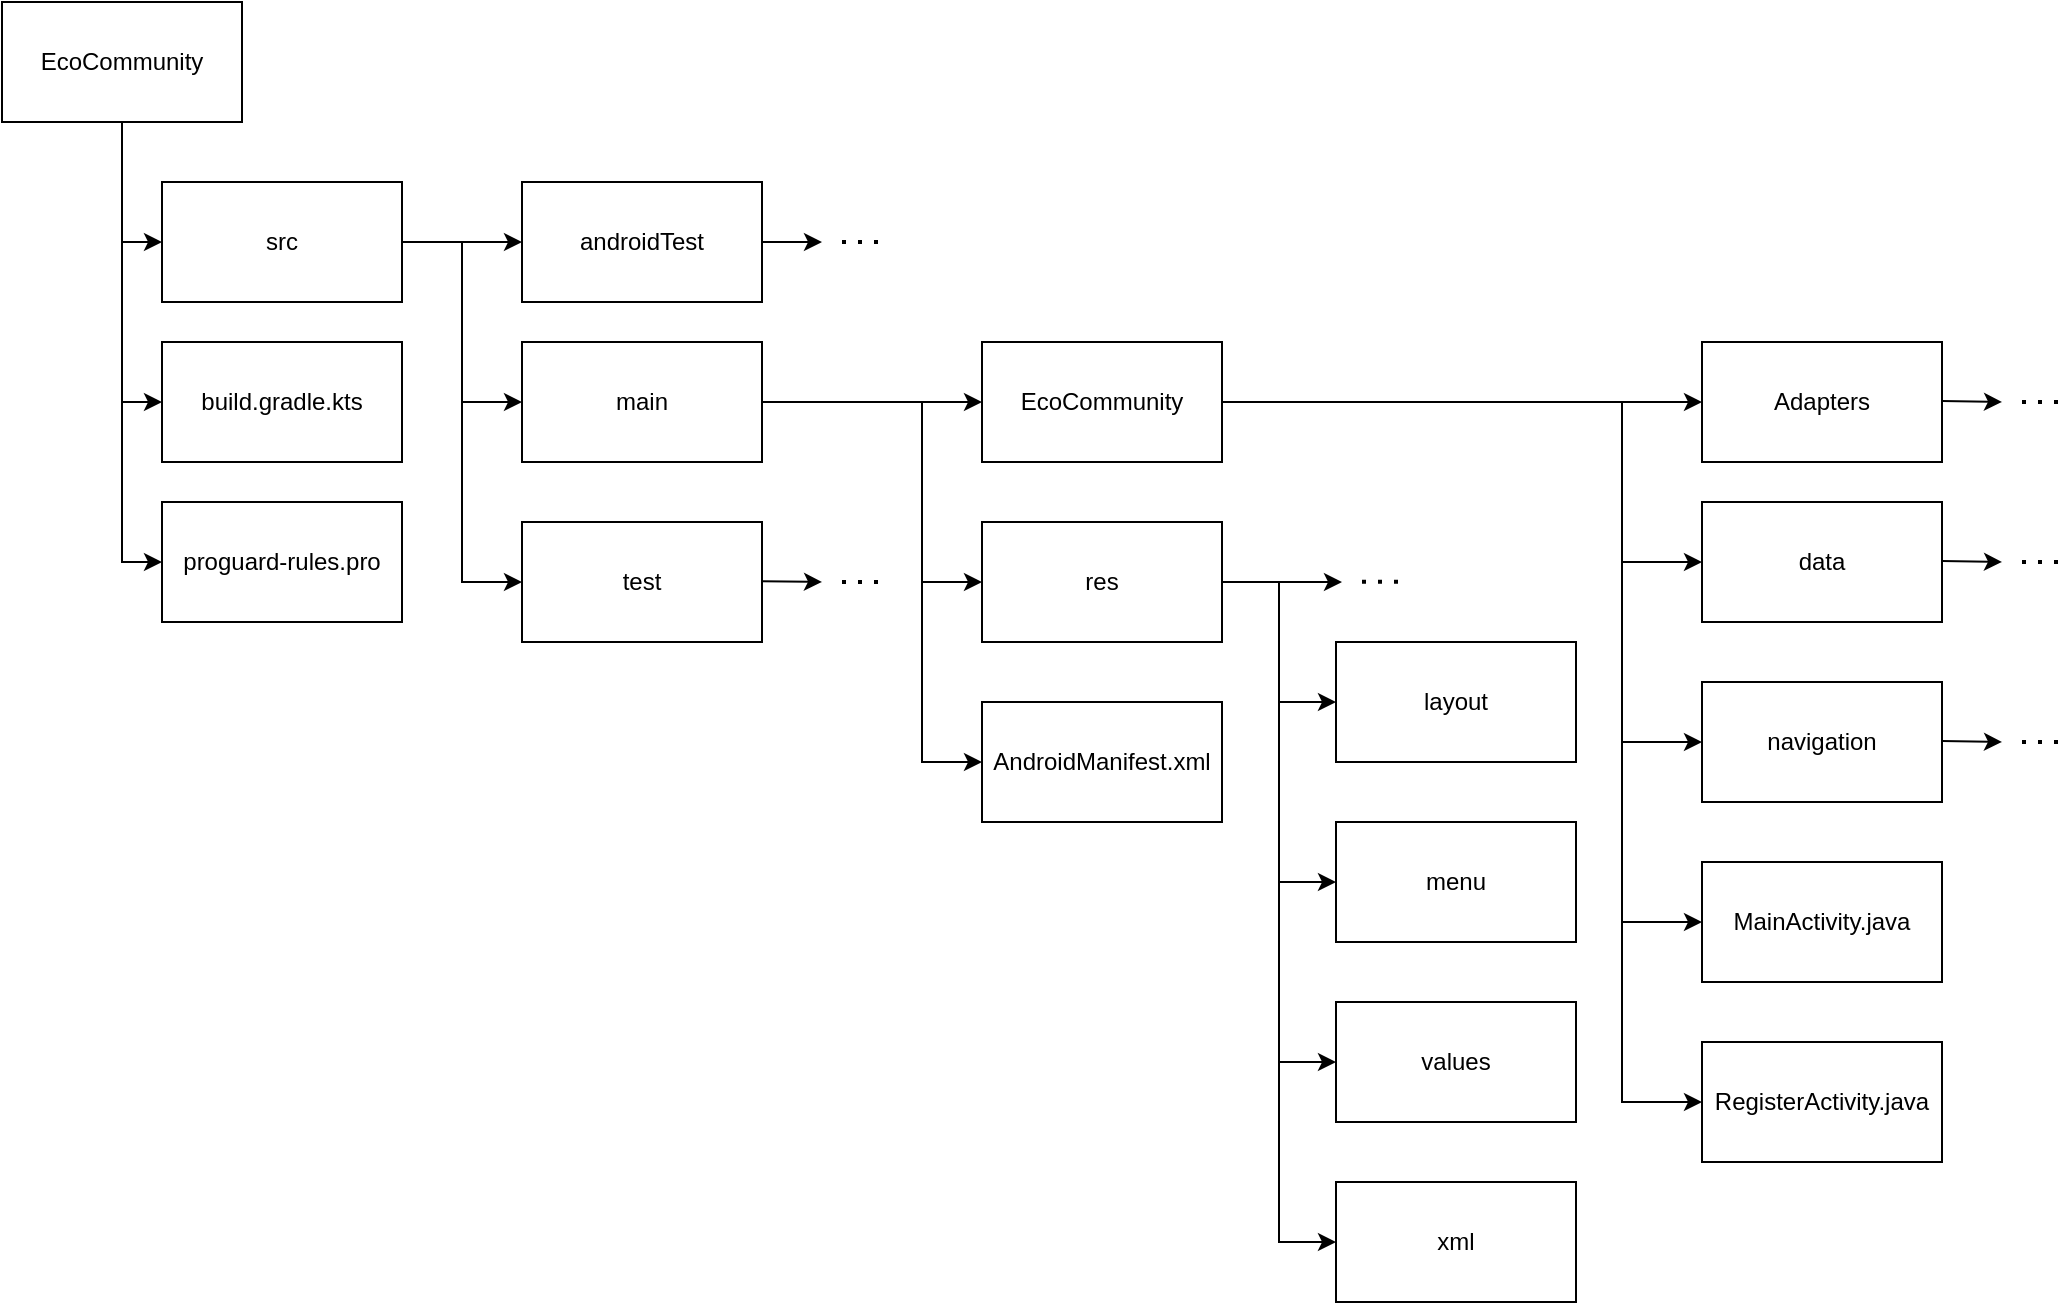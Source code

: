 <mxfile version="22.1.0" type="device">
  <diagram name="Страница — 1" id="BLXkgfGikB-ngnV1vHhk">
    <mxGraphModel dx="488" dy="272" grid="1" gridSize="10" guides="1" tooltips="1" connect="1" arrows="1" fold="1" page="1" pageScale="1" pageWidth="827" pageHeight="1169" math="0" shadow="0">
      <root>
        <mxCell id="0" />
        <mxCell id="1" parent="0" />
        <mxCell id="7JWM1xeEn87Odwpw9ZOW-8" style="edgeStyle=orthogonalEdgeStyle;rounded=0;orthogonalLoop=1;jettySize=auto;html=1;exitX=0.5;exitY=1;exitDx=0;exitDy=0;entryX=0;entryY=0.5;entryDx=0;entryDy=0;" edge="1" parent="1" source="7JWM1xeEn87Odwpw9ZOW-1" target="7JWM1xeEn87Odwpw9ZOW-2">
          <mxGeometry relative="1" as="geometry" />
        </mxCell>
        <mxCell id="7JWM1xeEn87Odwpw9ZOW-11" style="edgeStyle=orthogonalEdgeStyle;rounded=0;orthogonalLoop=1;jettySize=auto;html=1;exitX=0.5;exitY=1;exitDx=0;exitDy=0;entryX=0;entryY=0.5;entryDx=0;entryDy=0;" edge="1" parent="1" source="7JWM1xeEn87Odwpw9ZOW-1" target="7JWM1xeEn87Odwpw9ZOW-3">
          <mxGeometry relative="1" as="geometry" />
        </mxCell>
        <mxCell id="7JWM1xeEn87Odwpw9ZOW-1" value="EcoCommunity" style="rounded=0;whiteSpace=wrap;html=1;" vertex="1" parent="1">
          <mxGeometry x="40" y="40" width="120" height="60" as="geometry" />
        </mxCell>
        <mxCell id="7JWM1xeEn87Odwpw9ZOW-14" style="edgeStyle=orthogonalEdgeStyle;rounded=0;orthogonalLoop=1;jettySize=auto;html=1;exitX=1;exitY=0.5;exitDx=0;exitDy=0;" edge="1" parent="1" source="7JWM1xeEn87Odwpw9ZOW-2" target="7JWM1xeEn87Odwpw9ZOW-5">
          <mxGeometry relative="1" as="geometry" />
        </mxCell>
        <mxCell id="7JWM1xeEn87Odwpw9ZOW-15" style="edgeStyle=orthogonalEdgeStyle;rounded=0;orthogonalLoop=1;jettySize=auto;html=1;exitX=1;exitY=0.5;exitDx=0;exitDy=0;entryX=0;entryY=0.5;entryDx=0;entryDy=0;" edge="1" parent="1" source="7JWM1xeEn87Odwpw9ZOW-2" target="7JWM1xeEn87Odwpw9ZOW-12">
          <mxGeometry relative="1" as="geometry" />
        </mxCell>
        <mxCell id="7JWM1xeEn87Odwpw9ZOW-16" style="edgeStyle=orthogonalEdgeStyle;rounded=0;orthogonalLoop=1;jettySize=auto;html=1;exitX=1;exitY=0.5;exitDx=0;exitDy=0;entryX=0;entryY=0.5;entryDx=0;entryDy=0;" edge="1" parent="1" source="7JWM1xeEn87Odwpw9ZOW-2" target="7JWM1xeEn87Odwpw9ZOW-13">
          <mxGeometry relative="1" as="geometry" />
        </mxCell>
        <mxCell id="7JWM1xeEn87Odwpw9ZOW-2" value="src" style="rounded=0;whiteSpace=wrap;html=1;" vertex="1" parent="1">
          <mxGeometry x="120" y="130" width="120" height="60" as="geometry" />
        </mxCell>
        <mxCell id="7JWM1xeEn87Odwpw9ZOW-3" value="build.gradle.kts" style="rounded=0;whiteSpace=wrap;html=1;" vertex="1" parent="1">
          <mxGeometry x="120" y="210" width="120" height="60" as="geometry" />
        </mxCell>
        <mxCell id="7JWM1xeEn87Odwpw9ZOW-4" value="proguard-rules.pro" style="rounded=0;whiteSpace=wrap;html=1;" vertex="1" parent="1">
          <mxGeometry x="120" y="290" width="120" height="60" as="geometry" />
        </mxCell>
        <mxCell id="7JWM1xeEn87Odwpw9ZOW-5" value="androidTest" style="rounded=0;whiteSpace=wrap;html=1;" vertex="1" parent="1">
          <mxGeometry x="300" y="130" width="120" height="60" as="geometry" />
        </mxCell>
        <mxCell id="7JWM1xeEn87Odwpw9ZOW-10" style="edgeStyle=orthogonalEdgeStyle;rounded=0;orthogonalLoop=1;jettySize=auto;html=1;exitX=0.5;exitY=1;exitDx=0;exitDy=0;entryX=0;entryY=0.5;entryDx=0;entryDy=0;" edge="1" parent="1" source="7JWM1xeEn87Odwpw9ZOW-1" target="7JWM1xeEn87Odwpw9ZOW-4">
          <mxGeometry relative="1" as="geometry" />
        </mxCell>
        <mxCell id="7JWM1xeEn87Odwpw9ZOW-27" style="edgeStyle=orthogonalEdgeStyle;rounded=0;orthogonalLoop=1;jettySize=auto;html=1;exitX=1;exitY=0.5;exitDx=0;exitDy=0;entryX=0;entryY=0.5;entryDx=0;entryDy=0;" edge="1" parent="1" source="7JWM1xeEn87Odwpw9ZOW-12" target="7JWM1xeEn87Odwpw9ZOW-24">
          <mxGeometry relative="1" as="geometry" />
        </mxCell>
        <mxCell id="7JWM1xeEn87Odwpw9ZOW-28" style="edgeStyle=orthogonalEdgeStyle;rounded=0;orthogonalLoop=1;jettySize=auto;html=1;exitX=1;exitY=0.5;exitDx=0;exitDy=0;entryX=0;entryY=0.5;entryDx=0;entryDy=0;" edge="1" parent="1" source="7JWM1xeEn87Odwpw9ZOW-12" target="7JWM1xeEn87Odwpw9ZOW-25">
          <mxGeometry relative="1" as="geometry">
            <Array as="points">
              <mxPoint x="500" y="240" />
              <mxPoint x="500" y="330" />
            </Array>
          </mxGeometry>
        </mxCell>
        <mxCell id="7JWM1xeEn87Odwpw9ZOW-29" style="edgeStyle=orthogonalEdgeStyle;rounded=0;orthogonalLoop=1;jettySize=auto;html=1;exitX=1;exitY=0.5;exitDx=0;exitDy=0;entryX=0;entryY=0.5;entryDx=0;entryDy=0;" edge="1" parent="1" source="7JWM1xeEn87Odwpw9ZOW-12" target="7JWM1xeEn87Odwpw9ZOW-26">
          <mxGeometry relative="1" as="geometry">
            <Array as="points">
              <mxPoint x="500" y="240" />
              <mxPoint x="500" y="420" />
            </Array>
          </mxGeometry>
        </mxCell>
        <mxCell id="7JWM1xeEn87Odwpw9ZOW-12" value="main" style="rounded=0;whiteSpace=wrap;html=1;" vertex="1" parent="1">
          <mxGeometry x="300" y="210" width="120" height="60" as="geometry" />
        </mxCell>
        <mxCell id="7JWM1xeEn87Odwpw9ZOW-13" value="test" style="rounded=0;whiteSpace=wrap;html=1;" vertex="1" parent="1">
          <mxGeometry x="300" y="300" width="120" height="60" as="geometry" />
        </mxCell>
        <mxCell id="7JWM1xeEn87Odwpw9ZOW-17" value="Adapters" style="rounded=0;whiteSpace=wrap;html=1;" vertex="1" parent="1">
          <mxGeometry x="890" y="210" width="120" height="60" as="geometry" />
        </mxCell>
        <mxCell id="7JWM1xeEn87Odwpw9ZOW-18" value="data" style="rounded=0;whiteSpace=wrap;html=1;" vertex="1" parent="1">
          <mxGeometry x="890" y="290" width="120" height="60" as="geometry" />
        </mxCell>
        <mxCell id="7JWM1xeEn87Odwpw9ZOW-19" value="navigation" style="rounded=0;whiteSpace=wrap;html=1;" vertex="1" parent="1">
          <mxGeometry x="890" y="380" width="120" height="60" as="geometry" />
        </mxCell>
        <mxCell id="7JWM1xeEn87Odwpw9ZOW-22" value="MainActivity.java" style="rounded=0;whiteSpace=wrap;html=1;" vertex="1" parent="1">
          <mxGeometry x="890" y="470" width="120" height="60" as="geometry" />
        </mxCell>
        <mxCell id="7JWM1xeEn87Odwpw9ZOW-23" value="RegisterActivity.java" style="rounded=0;whiteSpace=wrap;html=1;" vertex="1" parent="1">
          <mxGeometry x="890" y="560" width="120" height="60" as="geometry" />
        </mxCell>
        <mxCell id="7JWM1xeEn87Odwpw9ZOW-47" style="edgeStyle=orthogonalEdgeStyle;rounded=0;orthogonalLoop=1;jettySize=auto;html=1;exitX=1;exitY=0.5;exitDx=0;exitDy=0;entryX=0;entryY=0.5;entryDx=0;entryDy=0;" edge="1" parent="1" source="7JWM1xeEn87Odwpw9ZOW-24" target="7JWM1xeEn87Odwpw9ZOW-17">
          <mxGeometry relative="1" as="geometry" />
        </mxCell>
        <mxCell id="7JWM1xeEn87Odwpw9ZOW-48" style="edgeStyle=orthogonalEdgeStyle;rounded=0;orthogonalLoop=1;jettySize=auto;html=1;exitX=1;exitY=0.5;exitDx=0;exitDy=0;entryX=0;entryY=0.5;entryDx=0;entryDy=0;" edge="1" parent="1" source="7JWM1xeEn87Odwpw9ZOW-24" target="7JWM1xeEn87Odwpw9ZOW-18">
          <mxGeometry relative="1" as="geometry">
            <Array as="points">
              <mxPoint x="850" y="240" />
              <mxPoint x="850" y="320" />
            </Array>
          </mxGeometry>
        </mxCell>
        <mxCell id="7JWM1xeEn87Odwpw9ZOW-50" style="edgeStyle=orthogonalEdgeStyle;rounded=0;orthogonalLoop=1;jettySize=auto;html=1;exitX=1;exitY=0.5;exitDx=0;exitDy=0;entryX=0;entryY=0.5;entryDx=0;entryDy=0;" edge="1" parent="1" source="7JWM1xeEn87Odwpw9ZOW-24">
          <mxGeometry relative="1" as="geometry">
            <mxPoint x="890" y="500" as="targetPoint" />
            <Array as="points">
              <mxPoint x="850" y="240" />
              <mxPoint x="850" y="500" />
            </Array>
          </mxGeometry>
        </mxCell>
        <mxCell id="7JWM1xeEn87Odwpw9ZOW-51" style="edgeStyle=orthogonalEdgeStyle;rounded=0;orthogonalLoop=1;jettySize=auto;html=1;exitX=1;exitY=0.5;exitDx=0;exitDy=0;entryX=0;entryY=0.5;entryDx=0;entryDy=0;" edge="1" parent="1" source="7JWM1xeEn87Odwpw9ZOW-24" target="7JWM1xeEn87Odwpw9ZOW-23">
          <mxGeometry relative="1" as="geometry">
            <Array as="points">
              <mxPoint x="850" y="240" />
              <mxPoint x="850" y="590" />
            </Array>
          </mxGeometry>
        </mxCell>
        <mxCell id="7JWM1xeEn87Odwpw9ZOW-24" value="EcoCommunity" style="rounded=0;whiteSpace=wrap;html=1;" vertex="1" parent="1">
          <mxGeometry x="530" y="210" width="120" height="60" as="geometry" />
        </mxCell>
        <mxCell id="7JWM1xeEn87Odwpw9ZOW-39" style="edgeStyle=orthogonalEdgeStyle;rounded=0;orthogonalLoop=1;jettySize=auto;html=1;exitX=1;exitY=0.5;exitDx=0;exitDy=0;entryX=0;entryY=0.5;entryDx=0;entryDy=0;" edge="1" parent="1" source="7JWM1xeEn87Odwpw9ZOW-25" target="7JWM1xeEn87Odwpw9ZOW-35">
          <mxGeometry relative="1" as="geometry" />
        </mxCell>
        <mxCell id="7JWM1xeEn87Odwpw9ZOW-40" style="edgeStyle=orthogonalEdgeStyle;rounded=0;orthogonalLoop=1;jettySize=auto;html=1;exitX=1;exitY=0.5;exitDx=0;exitDy=0;entryX=0;entryY=0.5;entryDx=0;entryDy=0;" edge="1" parent="1" source="7JWM1xeEn87Odwpw9ZOW-25" target="7JWM1xeEn87Odwpw9ZOW-36">
          <mxGeometry relative="1" as="geometry" />
        </mxCell>
        <mxCell id="7JWM1xeEn87Odwpw9ZOW-41" style="edgeStyle=orthogonalEdgeStyle;rounded=0;orthogonalLoop=1;jettySize=auto;html=1;exitX=1;exitY=0.5;exitDx=0;exitDy=0;entryX=0;entryY=0.5;entryDx=0;entryDy=0;" edge="1" parent="1" source="7JWM1xeEn87Odwpw9ZOW-25" target="7JWM1xeEn87Odwpw9ZOW-37">
          <mxGeometry relative="1" as="geometry" />
        </mxCell>
        <mxCell id="7JWM1xeEn87Odwpw9ZOW-42" style="edgeStyle=orthogonalEdgeStyle;rounded=0;orthogonalLoop=1;jettySize=auto;html=1;exitX=1;exitY=0.5;exitDx=0;exitDy=0;entryX=0;entryY=0.5;entryDx=0;entryDy=0;" edge="1" parent="1" source="7JWM1xeEn87Odwpw9ZOW-25" target="7JWM1xeEn87Odwpw9ZOW-38">
          <mxGeometry relative="1" as="geometry" />
        </mxCell>
        <mxCell id="7JWM1xeEn87Odwpw9ZOW-25" value="res" style="rounded=0;whiteSpace=wrap;html=1;" vertex="1" parent="1">
          <mxGeometry x="530" y="300" width="120" height="60" as="geometry" />
        </mxCell>
        <mxCell id="7JWM1xeEn87Odwpw9ZOW-26" value="AndroidManifest.xml" style="rounded=0;whiteSpace=wrap;html=1;" vertex="1" parent="1">
          <mxGeometry x="530" y="390" width="120" height="60" as="geometry" />
        </mxCell>
        <mxCell id="7JWM1xeEn87Odwpw9ZOW-30" value="" style="endArrow=classic;html=1;rounded=0;exitX=1;exitY=0.5;exitDx=0;exitDy=0;" edge="1" parent="1" source="7JWM1xeEn87Odwpw9ZOW-5">
          <mxGeometry width="50" height="50" relative="1" as="geometry">
            <mxPoint x="480" y="290" as="sourcePoint" />
            <mxPoint x="450" y="160" as="targetPoint" />
          </mxGeometry>
        </mxCell>
        <mxCell id="7JWM1xeEn87Odwpw9ZOW-31" value="" style="endArrow=classic;html=1;rounded=0;exitX=1;exitY=0.5;exitDx=0;exitDy=0;" edge="1" parent="1">
          <mxGeometry width="50" height="50" relative="1" as="geometry">
            <mxPoint x="420" y="329.57" as="sourcePoint" />
            <mxPoint x="450" y="330" as="targetPoint" />
          </mxGeometry>
        </mxCell>
        <mxCell id="7JWM1xeEn87Odwpw9ZOW-32" value="" style="endArrow=none;dashed=1;html=1;dashPattern=1 3;strokeWidth=2;rounded=0;" edge="1" parent="1">
          <mxGeometry width="50" height="50" relative="1" as="geometry">
            <mxPoint x="460" y="330" as="sourcePoint" />
            <mxPoint x="480" y="330" as="targetPoint" />
          </mxGeometry>
        </mxCell>
        <mxCell id="7JWM1xeEn87Odwpw9ZOW-33" value="" style="endArrow=none;dashed=1;html=1;dashPattern=1 3;strokeWidth=2;rounded=0;" edge="1" parent="1">
          <mxGeometry width="50" height="50" relative="1" as="geometry">
            <mxPoint x="460" y="160" as="sourcePoint" />
            <mxPoint x="480" y="160" as="targetPoint" />
          </mxGeometry>
        </mxCell>
        <mxCell id="7JWM1xeEn87Odwpw9ZOW-35" value="layout" style="rounded=0;whiteSpace=wrap;html=1;" vertex="1" parent="1">
          <mxGeometry x="707" y="360" width="120" height="60" as="geometry" />
        </mxCell>
        <mxCell id="7JWM1xeEn87Odwpw9ZOW-36" value="menu" style="rounded=0;whiteSpace=wrap;html=1;" vertex="1" parent="1">
          <mxGeometry x="707" y="450" width="120" height="60" as="geometry" />
        </mxCell>
        <mxCell id="7JWM1xeEn87Odwpw9ZOW-37" value="values" style="rounded=0;whiteSpace=wrap;html=1;" vertex="1" parent="1">
          <mxGeometry x="707" y="540" width="120" height="60" as="geometry" />
        </mxCell>
        <mxCell id="7JWM1xeEn87Odwpw9ZOW-38" value="xml" style="rounded=0;whiteSpace=wrap;html=1;" vertex="1" parent="1">
          <mxGeometry x="707" y="630" width="120" height="60" as="geometry" />
        </mxCell>
        <mxCell id="7JWM1xeEn87Odwpw9ZOW-45" value="" style="endArrow=classic;html=1;rounded=0;" edge="1" parent="1">
          <mxGeometry width="50" height="50" relative="1" as="geometry">
            <mxPoint x="670" y="330" as="sourcePoint" />
            <mxPoint x="710" y="330" as="targetPoint" />
          </mxGeometry>
        </mxCell>
        <mxCell id="7JWM1xeEn87Odwpw9ZOW-46" value="" style="endArrow=none;dashed=1;html=1;dashPattern=1 3;strokeWidth=2;rounded=0;" edge="1" parent="1">
          <mxGeometry width="50" height="50" relative="1" as="geometry">
            <mxPoint x="720" y="329.86" as="sourcePoint" />
            <mxPoint x="740" y="329.86" as="targetPoint" />
          </mxGeometry>
        </mxCell>
        <mxCell id="7JWM1xeEn87Odwpw9ZOW-49" style="edgeStyle=orthogonalEdgeStyle;rounded=0;orthogonalLoop=1;jettySize=auto;html=1;exitX=1;exitY=0.5;exitDx=0;exitDy=0;entryX=0;entryY=0.5;entryDx=0;entryDy=0;" edge="1" parent="1" source="7JWM1xeEn87Odwpw9ZOW-24" target="7JWM1xeEn87Odwpw9ZOW-19">
          <mxGeometry relative="1" as="geometry">
            <Array as="points">
              <mxPoint x="850" y="240" />
              <mxPoint x="850" y="410" />
            </Array>
          </mxGeometry>
        </mxCell>
        <mxCell id="7JWM1xeEn87Odwpw9ZOW-53" value="" style="endArrow=classic;html=1;rounded=0;exitX=1;exitY=0.5;exitDx=0;exitDy=0;" edge="1" parent="1">
          <mxGeometry width="50" height="50" relative="1" as="geometry">
            <mxPoint x="1010" y="239.55" as="sourcePoint" />
            <mxPoint x="1040" y="239.98" as="targetPoint" />
          </mxGeometry>
        </mxCell>
        <mxCell id="7JWM1xeEn87Odwpw9ZOW-54" value="" style="endArrow=none;dashed=1;html=1;dashPattern=1 3;strokeWidth=2;rounded=0;" edge="1" parent="1">
          <mxGeometry width="50" height="50" relative="1" as="geometry">
            <mxPoint x="1050" y="239.98" as="sourcePoint" />
            <mxPoint x="1070" y="239.98" as="targetPoint" />
          </mxGeometry>
        </mxCell>
        <mxCell id="7JWM1xeEn87Odwpw9ZOW-55" value="" style="endArrow=classic;html=1;rounded=0;exitX=1;exitY=0.5;exitDx=0;exitDy=0;" edge="1" parent="1">
          <mxGeometry width="50" height="50" relative="1" as="geometry">
            <mxPoint x="1010" y="319.55" as="sourcePoint" />
            <mxPoint x="1040" y="319.98" as="targetPoint" />
          </mxGeometry>
        </mxCell>
        <mxCell id="7JWM1xeEn87Odwpw9ZOW-56" value="" style="endArrow=none;dashed=1;html=1;dashPattern=1 3;strokeWidth=2;rounded=0;" edge="1" parent="1">
          <mxGeometry width="50" height="50" relative="1" as="geometry">
            <mxPoint x="1050" y="319.98" as="sourcePoint" />
            <mxPoint x="1070" y="319.98" as="targetPoint" />
          </mxGeometry>
        </mxCell>
        <mxCell id="7JWM1xeEn87Odwpw9ZOW-57" value="" style="endArrow=classic;html=1;rounded=0;exitX=1;exitY=0.5;exitDx=0;exitDy=0;" edge="1" parent="1">
          <mxGeometry width="50" height="50" relative="1" as="geometry">
            <mxPoint x="1010" y="409.55" as="sourcePoint" />
            <mxPoint x="1040" y="409.98" as="targetPoint" />
          </mxGeometry>
        </mxCell>
        <mxCell id="7JWM1xeEn87Odwpw9ZOW-58" value="" style="endArrow=none;dashed=1;html=1;dashPattern=1 3;strokeWidth=2;rounded=0;" edge="1" parent="1">
          <mxGeometry width="50" height="50" relative="1" as="geometry">
            <mxPoint x="1050" y="409.98" as="sourcePoint" />
            <mxPoint x="1070" y="409.98" as="targetPoint" />
          </mxGeometry>
        </mxCell>
      </root>
    </mxGraphModel>
  </diagram>
</mxfile>
